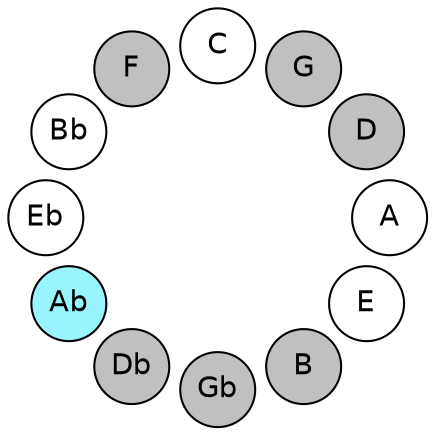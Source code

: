 
graph {

layout = circo;
mindist = .1

node [shape = circle, fontname = Helvetica, margin = 0, style = filled]
edge [style=invis]

subgraph 1 {
	E -- B -- Gb -- Db -- Ab -- Eb -- Bb -- F -- C -- G -- D -- A -- E
}

E [fillcolor = white];
B [fillcolor = gray];
Gb [fillcolor = gray];
Db [fillcolor = gray];
Ab [fillcolor = cadetblue1];
Eb [fillcolor = white];
Bb [fillcolor = white];
F [fillcolor = gray];
C [fillcolor = white];
G [fillcolor = gray];
D [fillcolor = gray];
A [fillcolor = white];
}
